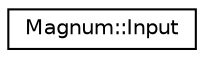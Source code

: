 digraph "圖形化之類別階層"
{
  edge [fontname="Helvetica",fontsize="10",labelfontname="Helvetica",labelfontsize="10"];
  node [fontname="Helvetica",fontsize="10",shape=record];
  rankdir="LR";
  Node1 [label="Magnum::Input",height=0.2,width=0.4,color="black", fillcolor="white", style="filled",URL="$class_magnum_1_1_input.html",tooltip="Input Services. "];
}
